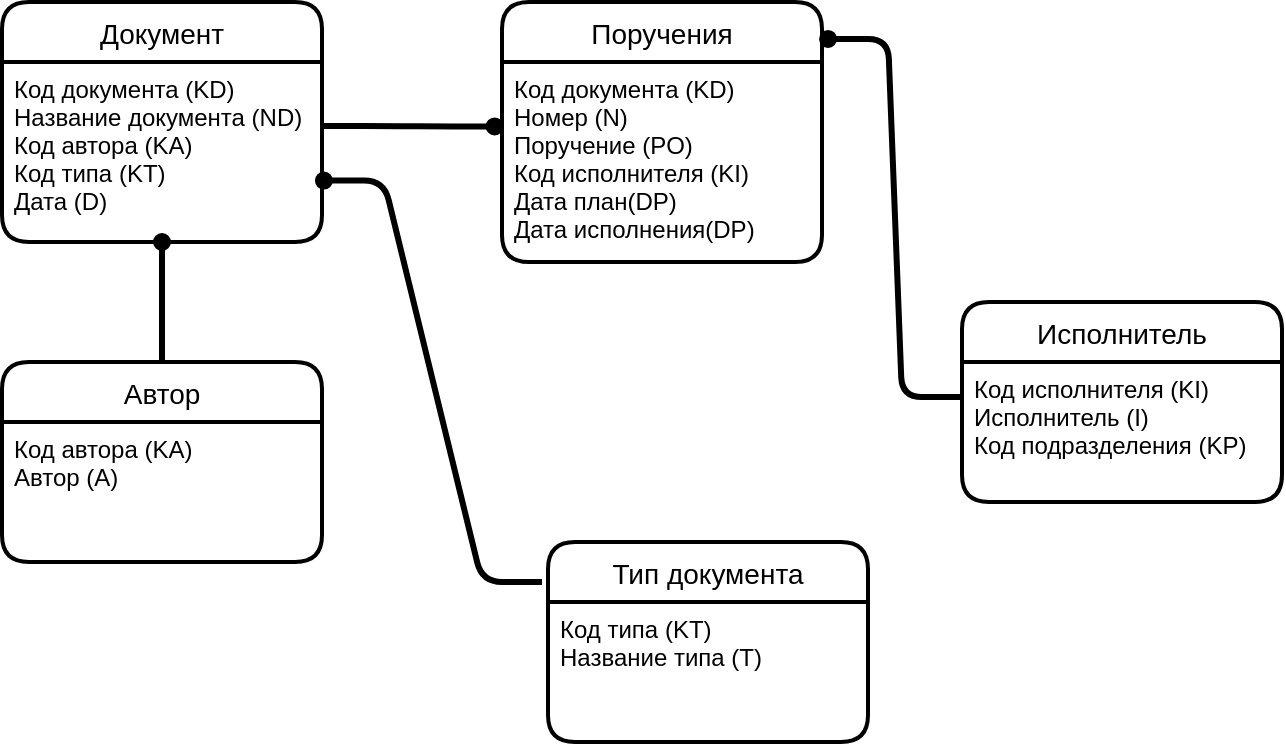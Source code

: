 <mxfile version="12.3.9" type="device" pages="1"><diagram id="xth7INtLcWOTmx3cm4a8" name="Page-1"><mxGraphModel dx="902" dy="617" grid="1" gridSize="10" guides="1" tooltips="1" connect="1" arrows="1" fold="1" page="1" pageScale="1" pageWidth="827" pageHeight="1169" math="0" shadow="0"><root><mxCell id="0"/><mxCell id="1" parent="0"/><mxCell id="gEG15dnEa3gFnB-pD-j0-13" value="Документ" style="swimlane;childLayout=stackLayout;horizontal=1;startSize=30;horizontalStack=0;fillColor=#FFFFFF;fontColor=#000000;rounded=1;fontSize=14;fontStyle=0;strokeWidth=2;resizeParent=0;resizeLast=1;shadow=0;dashed=0;align=center;" vertex="1" parent="1"><mxGeometry x="60" y="100" width="160" height="120" as="geometry"><mxRectangle x="60" y="100" width="70" height="30" as="alternateBounds"/></mxGeometry></mxCell><mxCell id="gEG15dnEa3gFnB-pD-j0-14" value="Код документа (KD)&#10;Название документа (ND)&#10;Код автора (KA)&#10;Код типа (KT)&#10;Дата (D)" style="align=left;strokeColor=none;fillColor=none;spacingLeft=4;fontSize=12;verticalAlign=top;resizable=0;rotatable=0;part=1;" vertex="1" parent="gEG15dnEa3gFnB-pD-j0-13"><mxGeometry y="30" width="160" height="90" as="geometry"/></mxCell><mxCell id="gEG15dnEa3gFnB-pD-j0-19" value="Поручения" style="swimlane;childLayout=stackLayout;horizontal=1;startSize=30;horizontalStack=0;fillColor=#FFFFFF;fontColor=#000000;rounded=1;fontSize=14;fontStyle=0;strokeWidth=2;resizeParent=0;resizeLast=1;shadow=0;dashed=0;align=center;" vertex="1" parent="1"><mxGeometry x="310" y="100" width="160" height="130" as="geometry"><mxRectangle x="60" y="100" width="70" height="30" as="alternateBounds"/></mxGeometry></mxCell><mxCell id="gEG15dnEa3gFnB-pD-j0-21" value="" style="edgeStyle=entityRelationEdgeStyle;fontSize=12;html=1;endArrow=oval;endFill=1;entryX=-0.023;entryY=0.322;entryDx=0;entryDy=0;entryPerimeter=0;strokeWidth=3;" edge="1" parent="gEG15dnEa3gFnB-pD-j0-19" target="gEG15dnEa3gFnB-pD-j0-20"><mxGeometry width="100" height="100" relative="1" as="geometry"><mxPoint x="-90" y="62" as="sourcePoint"/><mxPoint x="30" y="59" as="targetPoint"/></mxGeometry></mxCell><mxCell id="gEG15dnEa3gFnB-pD-j0-20" value="Код документа (KD)&#10;Номер (N)&#10;Поручение (PO)&#10;Код исполнителя (KI)&#10;Дата план(DP)&#10;Дата исполнения(DP)" style="align=left;strokeColor=none;fillColor=none;spacingLeft=4;fontSize=12;verticalAlign=top;resizable=0;rotatable=0;part=1;" vertex="1" parent="gEG15dnEa3gFnB-pD-j0-19"><mxGeometry y="30" width="160" height="100" as="geometry"/></mxCell><mxCell id="gEG15dnEa3gFnB-pD-j0-23" value="Автор" style="swimlane;childLayout=stackLayout;horizontal=1;startSize=30;horizontalStack=0;fillColor=#FFFFFF;fontColor=#000000;rounded=1;fontSize=14;fontStyle=0;strokeWidth=2;resizeParent=0;resizeLast=1;shadow=0;dashed=0;align=center;" vertex="1" parent="1"><mxGeometry x="60" y="280" width="160" height="100" as="geometry"><mxRectangle x="60" y="100" width="70" height="30" as="alternateBounds"/></mxGeometry></mxCell><mxCell id="gEG15dnEa3gFnB-pD-j0-24" value="Код автора (KA)&#10;Автор (A)&#10;" style="align=left;strokeColor=none;fillColor=none;spacingLeft=4;fontSize=12;verticalAlign=top;resizable=0;rotatable=0;part=1;" vertex="1" parent="gEG15dnEa3gFnB-pD-j0-23"><mxGeometry y="30" width="160" height="70" as="geometry"/></mxCell><mxCell id="gEG15dnEa3gFnB-pD-j0-26" value="" style="endArrow=oval;html=1;rounded=0;strokeWidth=3;fontColor=#000000;endFill=1;entryX=0.5;entryY=1;entryDx=0;entryDy=0;exitX=0.5;exitY=0;exitDx=0;exitDy=0;" edge="1" parent="1" source="gEG15dnEa3gFnB-pD-j0-23" target="gEG15dnEa3gFnB-pD-j0-14"><mxGeometry relative="1" as="geometry"><mxPoint x="139.5" y="300" as="sourcePoint"/><mxPoint x="139.5" y="230" as="targetPoint"/></mxGeometry></mxCell><mxCell id="gEG15dnEa3gFnB-pD-j0-27" value="Исполнитель" style="swimlane;childLayout=stackLayout;horizontal=1;startSize=30;horizontalStack=0;fillColor=#FFFFFF;fontColor=#000000;rounded=1;fontSize=14;fontStyle=0;strokeWidth=2;resizeParent=0;resizeLast=1;shadow=0;dashed=0;align=center;" vertex="1" parent="1"><mxGeometry x="540" y="250" width="160" height="100" as="geometry"><mxRectangle x="60" y="100" width="70" height="30" as="alternateBounds"/></mxGeometry></mxCell><mxCell id="gEG15dnEa3gFnB-pD-j0-28" value="Код исполнителя (KI)&#10;Исполнитель (I)&#10;Код подразделения (KP)&#10;" style="align=left;strokeColor=none;fillColor=none;spacingLeft=4;fontSize=12;verticalAlign=top;resizable=0;rotatable=0;part=1;" vertex="1" parent="gEG15dnEa3gFnB-pD-j0-27"><mxGeometry y="30" width="160" height="70" as="geometry"/></mxCell><mxCell id="gEG15dnEa3gFnB-pD-j0-31" value="" style="edgeStyle=entityRelationEdgeStyle;fontSize=12;html=1;endArrow=none;startArrow=oval;strokeWidth=3;endFill=0;startFill=1;exitX=1.006;exitY=0.659;exitDx=0;exitDy=0;exitPerimeter=0;" edge="1" parent="1" source="gEG15dnEa3gFnB-pD-j0-14"><mxGeometry width="100" height="100" relative="1" as="geometry"><mxPoint x="230" y="190" as="sourcePoint"/><mxPoint x="330" y="390" as="targetPoint"/></mxGeometry></mxCell><mxCell id="gEG15dnEa3gFnB-pD-j0-32" value="Тип документа" style="swimlane;childLayout=stackLayout;horizontal=1;startSize=30;horizontalStack=0;fillColor=#FFFFFF;fontColor=#000000;rounded=1;fontSize=14;fontStyle=0;strokeWidth=2;resizeParent=0;resizeLast=1;shadow=0;dashed=0;align=center;" vertex="1" parent="1"><mxGeometry x="333" y="370" width="160" height="100" as="geometry"><mxRectangle x="60" y="100" width="70" height="30" as="alternateBounds"/></mxGeometry></mxCell><mxCell id="gEG15dnEa3gFnB-pD-j0-33" value="Код типа (KT)&#10;Название типа (T)&#10;" style="align=left;strokeColor=none;fillColor=none;spacingLeft=4;fontSize=12;verticalAlign=top;resizable=0;rotatable=0;part=1;" vertex="1" parent="gEG15dnEa3gFnB-pD-j0-32"><mxGeometry y="30" width="160" height="70" as="geometry"/></mxCell><mxCell id="gEG15dnEa3gFnB-pD-j0-37" value="" style="edgeStyle=entityRelationEdgeStyle;fontSize=12;html=1;endArrow=none;startArrow=oval;strokeWidth=3;endFill=0;entryX=0;entryY=0.25;entryDx=0;entryDy=0;exitX=1.019;exitY=0.142;exitDx=0;exitDy=0;exitPerimeter=0;startFill=1;" edge="1" parent="1" source="gEG15dnEa3gFnB-pD-j0-19" target="gEG15dnEa3gFnB-pD-j0-28"><mxGeometry width="100" height="100" relative="1" as="geometry"><mxPoint x="470.0" y="135" as="sourcePoint"/><mxPoint x="580.0" y="365.0" as="targetPoint"/></mxGeometry></mxCell></root></mxGraphModel></diagram></mxfile>
